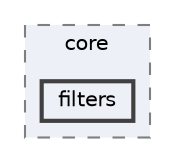 digraph "nuli-avionics-flight-software/platformio_nuli_avionics_flight_software/src/core/filters"
{
 // LATEX_PDF_SIZE
  bgcolor="transparent";
  edge [fontname=Helvetica,fontsize=10,labelfontname=Helvetica,labelfontsize=10];
  node [fontname=Helvetica,fontsize=10,shape=box,height=0.2,width=0.4];
  compound=true
  subgraph clusterdir_d478c79d787dcbea613bc15b55be0354 {
    graph [ bgcolor="#edf0f7", pencolor="grey50", label="core", fontname=Helvetica,fontsize=10 style="filled,dashed", URL="dir_d478c79d787dcbea613bc15b55be0354.html",tooltip=""]
  dir_8b1613013843b86ad20dcb77647a4e5c [label="filters", fillcolor="#edf0f7", color="grey25", style="filled,bold", URL="dir_8b1613013843b86ad20dcb77647a4e5c.html",tooltip=""];
  }
}
